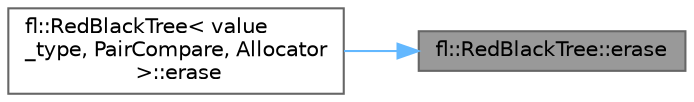 digraph "fl::RedBlackTree::erase"
{
 // INTERACTIVE_SVG=YES
 // LATEX_PDF_SIZE
  bgcolor="transparent";
  edge [fontname=Helvetica,fontsize=10,labelfontname=Helvetica,labelfontsize=10];
  node [fontname=Helvetica,fontsize=10,shape=box,height=0.2,width=0.4];
  rankdir="RL";
  Node1 [id="Node000001",label="fl::RedBlackTree::erase",height=0.2,width=0.4,color="gray40", fillcolor="grey60", style="filled", fontcolor="black",tooltip=" "];
  Node1 -> Node2 [id="edge1_Node000001_Node000002",dir="back",color="steelblue1",style="solid",tooltip=" "];
  Node2 [id="Node000002",label="fl::RedBlackTree\< value\l_type, PairCompare, Allocator\l \>::erase",height=0.2,width=0.4,color="grey40", fillcolor="white", style="filled",URL="$dd/d28/classfl_1_1_red_black_tree_a076a77f43740344edf5a1380951c094d.html#a076a77f43740344edf5a1380951c094d",tooltip=" "];
}
